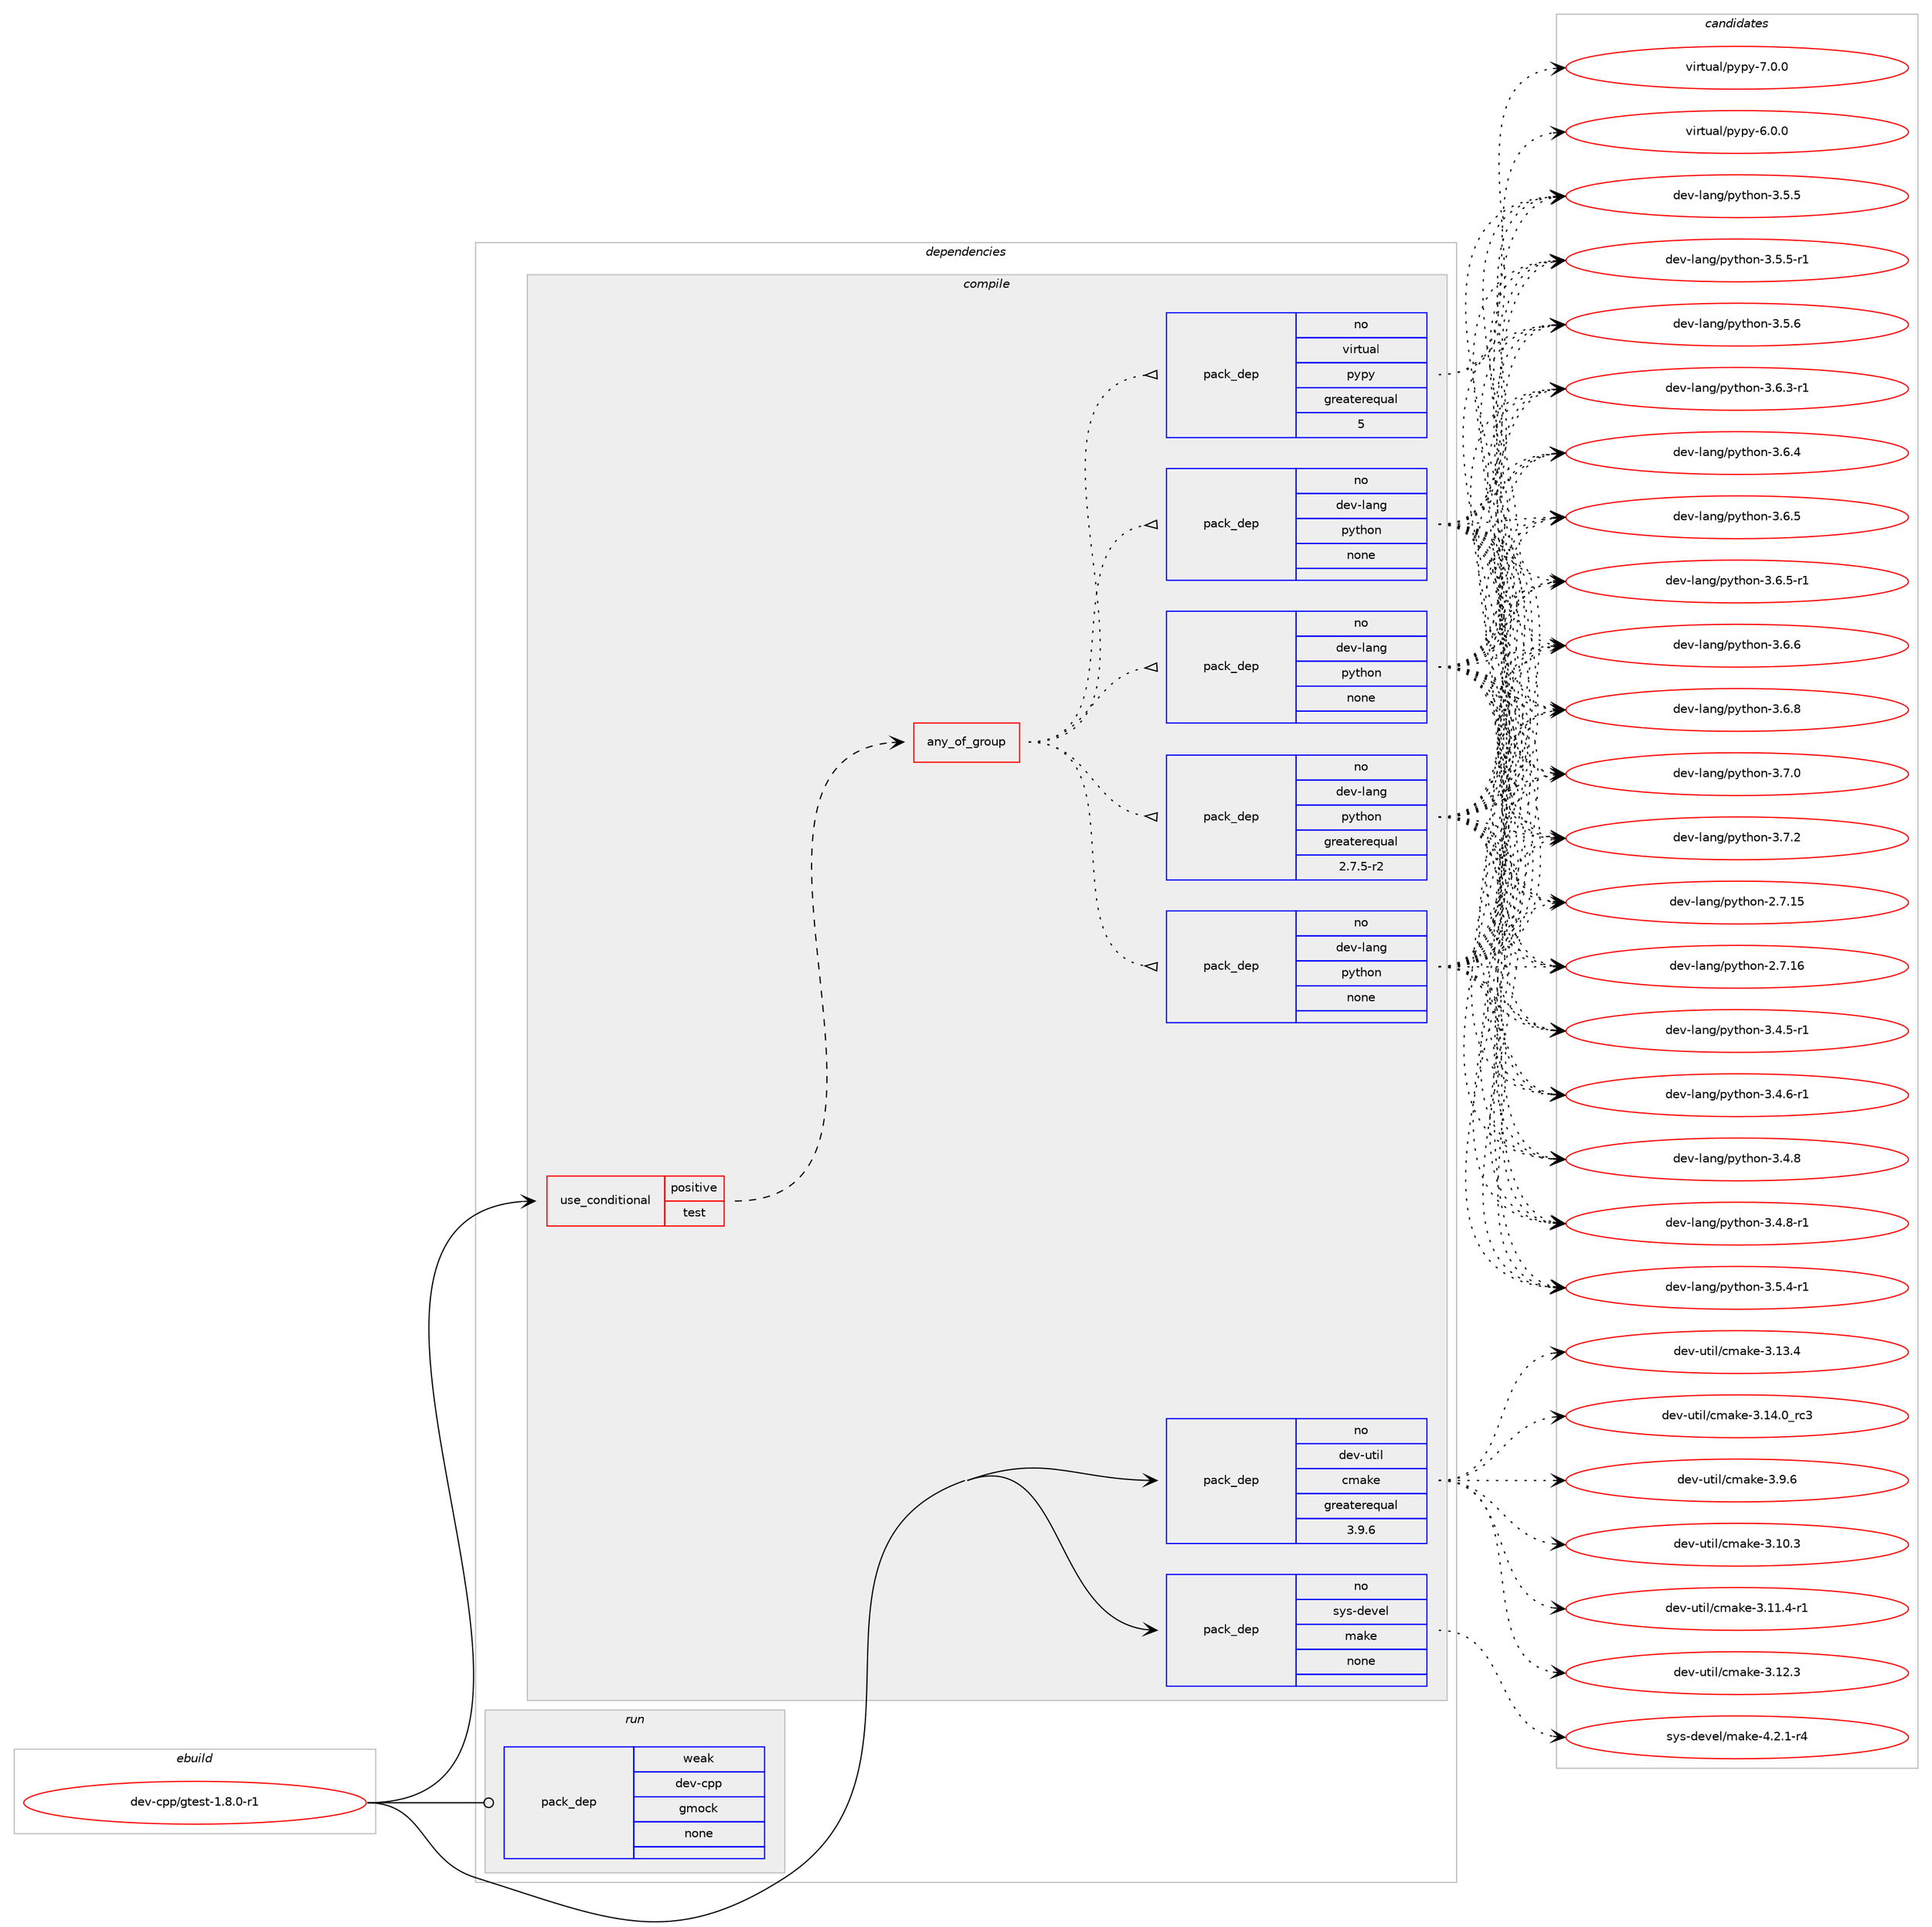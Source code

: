 digraph prolog {

# *************
# Graph options
# *************

newrank=true;
concentrate=true;
compound=true;
graph [rankdir=LR,fontname=Helvetica,fontsize=10,ranksep=1.5];#, ranksep=2.5, nodesep=0.2];
edge  [arrowhead=vee];
node  [fontname=Helvetica,fontsize=10];

# **********
# The ebuild
# **********

subgraph cluster_leftcol {
color=gray;
rank=same;
label=<<i>ebuild</i>>;
id [label="dev-cpp/gtest-1.8.0-r1", color=red, width=4, href="../dev-cpp/gtest-1.8.0-r1.svg"];
}

# ****************
# The dependencies
# ****************

subgraph cluster_midcol {
color=gray;
label=<<i>dependencies</i>>;
subgraph cluster_compile {
fillcolor="#eeeeee";
style=filled;
label=<<i>compile</i>>;
subgraph cond356523 {
dependency1317208 [label=<<TABLE BORDER="0" CELLBORDER="1" CELLSPACING="0" CELLPADDING="4"><TR><TD ROWSPAN="3" CELLPADDING="10">use_conditional</TD></TR><TR><TD>positive</TD></TR><TR><TD>test</TD></TR></TABLE>>, shape=none, color=red];
subgraph any20327 {
dependency1317209 [label=<<TABLE BORDER="0" CELLBORDER="1" CELLSPACING="0" CELLPADDING="4"><TR><TD CELLPADDING="10">any_of_group</TD></TR></TABLE>>, shape=none, color=red];subgraph pack939808 {
dependency1317210 [label=<<TABLE BORDER="0" CELLBORDER="1" CELLSPACING="0" CELLPADDING="4" WIDTH="220"><TR><TD ROWSPAN="6" CELLPADDING="30">pack_dep</TD></TR><TR><TD WIDTH="110">no</TD></TR><TR><TD>dev-lang</TD></TR><TR><TD>python</TD></TR><TR><TD>none</TD></TR><TR><TD></TD></TR></TABLE>>, shape=none, color=blue];
}
dependency1317209:e -> dependency1317210:w [weight=20,style="dotted",arrowhead="oinv"];
subgraph pack939809 {
dependency1317211 [label=<<TABLE BORDER="0" CELLBORDER="1" CELLSPACING="0" CELLPADDING="4" WIDTH="220"><TR><TD ROWSPAN="6" CELLPADDING="30">pack_dep</TD></TR><TR><TD WIDTH="110">no</TD></TR><TR><TD>dev-lang</TD></TR><TR><TD>python</TD></TR><TR><TD>none</TD></TR><TR><TD></TD></TR></TABLE>>, shape=none, color=blue];
}
dependency1317209:e -> dependency1317211:w [weight=20,style="dotted",arrowhead="oinv"];
subgraph pack939810 {
dependency1317212 [label=<<TABLE BORDER="0" CELLBORDER="1" CELLSPACING="0" CELLPADDING="4" WIDTH="220"><TR><TD ROWSPAN="6" CELLPADDING="30">pack_dep</TD></TR><TR><TD WIDTH="110">no</TD></TR><TR><TD>dev-lang</TD></TR><TR><TD>python</TD></TR><TR><TD>none</TD></TR><TR><TD></TD></TR></TABLE>>, shape=none, color=blue];
}
dependency1317209:e -> dependency1317212:w [weight=20,style="dotted",arrowhead="oinv"];
subgraph pack939811 {
dependency1317213 [label=<<TABLE BORDER="0" CELLBORDER="1" CELLSPACING="0" CELLPADDING="4" WIDTH="220"><TR><TD ROWSPAN="6" CELLPADDING="30">pack_dep</TD></TR><TR><TD WIDTH="110">no</TD></TR><TR><TD>dev-lang</TD></TR><TR><TD>python</TD></TR><TR><TD>greaterequal</TD></TR><TR><TD>2.7.5-r2</TD></TR></TABLE>>, shape=none, color=blue];
}
dependency1317209:e -> dependency1317213:w [weight=20,style="dotted",arrowhead="oinv"];
subgraph pack939812 {
dependency1317214 [label=<<TABLE BORDER="0" CELLBORDER="1" CELLSPACING="0" CELLPADDING="4" WIDTH="220"><TR><TD ROWSPAN="6" CELLPADDING="30">pack_dep</TD></TR><TR><TD WIDTH="110">no</TD></TR><TR><TD>virtual</TD></TR><TR><TD>pypy</TD></TR><TR><TD>greaterequal</TD></TR><TR><TD>5</TD></TR></TABLE>>, shape=none, color=blue];
}
dependency1317209:e -> dependency1317214:w [weight=20,style="dotted",arrowhead="oinv"];
}
dependency1317208:e -> dependency1317209:w [weight=20,style="dashed",arrowhead="vee"];
}
id:e -> dependency1317208:w [weight=20,style="solid",arrowhead="vee"];
subgraph pack939813 {
dependency1317215 [label=<<TABLE BORDER="0" CELLBORDER="1" CELLSPACING="0" CELLPADDING="4" WIDTH="220"><TR><TD ROWSPAN="6" CELLPADDING="30">pack_dep</TD></TR><TR><TD WIDTH="110">no</TD></TR><TR><TD>dev-util</TD></TR><TR><TD>cmake</TD></TR><TR><TD>greaterequal</TD></TR><TR><TD>3.9.6</TD></TR></TABLE>>, shape=none, color=blue];
}
id:e -> dependency1317215:w [weight=20,style="solid",arrowhead="vee"];
subgraph pack939814 {
dependency1317216 [label=<<TABLE BORDER="0" CELLBORDER="1" CELLSPACING="0" CELLPADDING="4" WIDTH="220"><TR><TD ROWSPAN="6" CELLPADDING="30">pack_dep</TD></TR><TR><TD WIDTH="110">no</TD></TR><TR><TD>sys-devel</TD></TR><TR><TD>make</TD></TR><TR><TD>none</TD></TR><TR><TD></TD></TR></TABLE>>, shape=none, color=blue];
}
id:e -> dependency1317216:w [weight=20,style="solid",arrowhead="vee"];
}
subgraph cluster_compileandrun {
fillcolor="#eeeeee";
style=filled;
label=<<i>compile and run</i>>;
}
subgraph cluster_run {
fillcolor="#eeeeee";
style=filled;
label=<<i>run</i>>;
subgraph pack939815 {
dependency1317217 [label=<<TABLE BORDER="0" CELLBORDER="1" CELLSPACING="0" CELLPADDING="4" WIDTH="220"><TR><TD ROWSPAN="6" CELLPADDING="30">pack_dep</TD></TR><TR><TD WIDTH="110">weak</TD></TR><TR><TD>dev-cpp</TD></TR><TR><TD>gmock</TD></TR><TR><TD>none</TD></TR><TR><TD></TD></TR></TABLE>>, shape=none, color=blue];
}
id:e -> dependency1317217:w [weight=20,style="solid",arrowhead="odot"];
}
}

# **************
# The candidates
# **************

subgraph cluster_choices {
rank=same;
color=gray;
label=<<i>candidates</i>>;

subgraph choice939808 {
color=black;
nodesep=1;
choice10010111845108971101034711212111610411111045504655464953 [label="dev-lang/python-2.7.15", color=red, width=4,href="../dev-lang/python-2.7.15.svg"];
choice10010111845108971101034711212111610411111045504655464954 [label="dev-lang/python-2.7.16", color=red, width=4,href="../dev-lang/python-2.7.16.svg"];
choice1001011184510897110103471121211161041111104551465246534511449 [label="dev-lang/python-3.4.5-r1", color=red, width=4,href="../dev-lang/python-3.4.5-r1.svg"];
choice1001011184510897110103471121211161041111104551465246544511449 [label="dev-lang/python-3.4.6-r1", color=red, width=4,href="../dev-lang/python-3.4.6-r1.svg"];
choice100101118451089711010347112121116104111110455146524656 [label="dev-lang/python-3.4.8", color=red, width=4,href="../dev-lang/python-3.4.8.svg"];
choice1001011184510897110103471121211161041111104551465246564511449 [label="dev-lang/python-3.4.8-r1", color=red, width=4,href="../dev-lang/python-3.4.8-r1.svg"];
choice1001011184510897110103471121211161041111104551465346524511449 [label="dev-lang/python-3.5.4-r1", color=red, width=4,href="../dev-lang/python-3.5.4-r1.svg"];
choice100101118451089711010347112121116104111110455146534653 [label="dev-lang/python-3.5.5", color=red, width=4,href="../dev-lang/python-3.5.5.svg"];
choice1001011184510897110103471121211161041111104551465346534511449 [label="dev-lang/python-3.5.5-r1", color=red, width=4,href="../dev-lang/python-3.5.5-r1.svg"];
choice100101118451089711010347112121116104111110455146534654 [label="dev-lang/python-3.5.6", color=red, width=4,href="../dev-lang/python-3.5.6.svg"];
choice1001011184510897110103471121211161041111104551465446514511449 [label="dev-lang/python-3.6.3-r1", color=red, width=4,href="../dev-lang/python-3.6.3-r1.svg"];
choice100101118451089711010347112121116104111110455146544652 [label="dev-lang/python-3.6.4", color=red, width=4,href="../dev-lang/python-3.6.4.svg"];
choice100101118451089711010347112121116104111110455146544653 [label="dev-lang/python-3.6.5", color=red, width=4,href="../dev-lang/python-3.6.5.svg"];
choice1001011184510897110103471121211161041111104551465446534511449 [label="dev-lang/python-3.6.5-r1", color=red, width=4,href="../dev-lang/python-3.6.5-r1.svg"];
choice100101118451089711010347112121116104111110455146544654 [label="dev-lang/python-3.6.6", color=red, width=4,href="../dev-lang/python-3.6.6.svg"];
choice100101118451089711010347112121116104111110455146544656 [label="dev-lang/python-3.6.8", color=red, width=4,href="../dev-lang/python-3.6.8.svg"];
choice100101118451089711010347112121116104111110455146554648 [label="dev-lang/python-3.7.0", color=red, width=4,href="../dev-lang/python-3.7.0.svg"];
choice100101118451089711010347112121116104111110455146554650 [label="dev-lang/python-3.7.2", color=red, width=4,href="../dev-lang/python-3.7.2.svg"];
dependency1317210:e -> choice10010111845108971101034711212111610411111045504655464953:w [style=dotted,weight="100"];
dependency1317210:e -> choice10010111845108971101034711212111610411111045504655464954:w [style=dotted,weight="100"];
dependency1317210:e -> choice1001011184510897110103471121211161041111104551465246534511449:w [style=dotted,weight="100"];
dependency1317210:e -> choice1001011184510897110103471121211161041111104551465246544511449:w [style=dotted,weight="100"];
dependency1317210:e -> choice100101118451089711010347112121116104111110455146524656:w [style=dotted,weight="100"];
dependency1317210:e -> choice1001011184510897110103471121211161041111104551465246564511449:w [style=dotted,weight="100"];
dependency1317210:e -> choice1001011184510897110103471121211161041111104551465346524511449:w [style=dotted,weight="100"];
dependency1317210:e -> choice100101118451089711010347112121116104111110455146534653:w [style=dotted,weight="100"];
dependency1317210:e -> choice1001011184510897110103471121211161041111104551465346534511449:w [style=dotted,weight="100"];
dependency1317210:e -> choice100101118451089711010347112121116104111110455146534654:w [style=dotted,weight="100"];
dependency1317210:e -> choice1001011184510897110103471121211161041111104551465446514511449:w [style=dotted,weight="100"];
dependency1317210:e -> choice100101118451089711010347112121116104111110455146544652:w [style=dotted,weight="100"];
dependency1317210:e -> choice100101118451089711010347112121116104111110455146544653:w [style=dotted,weight="100"];
dependency1317210:e -> choice1001011184510897110103471121211161041111104551465446534511449:w [style=dotted,weight="100"];
dependency1317210:e -> choice100101118451089711010347112121116104111110455146544654:w [style=dotted,weight="100"];
dependency1317210:e -> choice100101118451089711010347112121116104111110455146544656:w [style=dotted,weight="100"];
dependency1317210:e -> choice100101118451089711010347112121116104111110455146554648:w [style=dotted,weight="100"];
dependency1317210:e -> choice100101118451089711010347112121116104111110455146554650:w [style=dotted,weight="100"];
}
subgraph choice939809 {
color=black;
nodesep=1;
choice10010111845108971101034711212111610411111045504655464953 [label="dev-lang/python-2.7.15", color=red, width=4,href="../dev-lang/python-2.7.15.svg"];
choice10010111845108971101034711212111610411111045504655464954 [label="dev-lang/python-2.7.16", color=red, width=4,href="../dev-lang/python-2.7.16.svg"];
choice1001011184510897110103471121211161041111104551465246534511449 [label="dev-lang/python-3.4.5-r1", color=red, width=4,href="../dev-lang/python-3.4.5-r1.svg"];
choice1001011184510897110103471121211161041111104551465246544511449 [label="dev-lang/python-3.4.6-r1", color=red, width=4,href="../dev-lang/python-3.4.6-r1.svg"];
choice100101118451089711010347112121116104111110455146524656 [label="dev-lang/python-3.4.8", color=red, width=4,href="../dev-lang/python-3.4.8.svg"];
choice1001011184510897110103471121211161041111104551465246564511449 [label="dev-lang/python-3.4.8-r1", color=red, width=4,href="../dev-lang/python-3.4.8-r1.svg"];
choice1001011184510897110103471121211161041111104551465346524511449 [label="dev-lang/python-3.5.4-r1", color=red, width=4,href="../dev-lang/python-3.5.4-r1.svg"];
choice100101118451089711010347112121116104111110455146534653 [label="dev-lang/python-3.5.5", color=red, width=4,href="../dev-lang/python-3.5.5.svg"];
choice1001011184510897110103471121211161041111104551465346534511449 [label="dev-lang/python-3.5.5-r1", color=red, width=4,href="../dev-lang/python-3.5.5-r1.svg"];
choice100101118451089711010347112121116104111110455146534654 [label="dev-lang/python-3.5.6", color=red, width=4,href="../dev-lang/python-3.5.6.svg"];
choice1001011184510897110103471121211161041111104551465446514511449 [label="dev-lang/python-3.6.3-r1", color=red, width=4,href="../dev-lang/python-3.6.3-r1.svg"];
choice100101118451089711010347112121116104111110455146544652 [label="dev-lang/python-3.6.4", color=red, width=4,href="../dev-lang/python-3.6.4.svg"];
choice100101118451089711010347112121116104111110455146544653 [label="dev-lang/python-3.6.5", color=red, width=4,href="../dev-lang/python-3.6.5.svg"];
choice1001011184510897110103471121211161041111104551465446534511449 [label="dev-lang/python-3.6.5-r1", color=red, width=4,href="../dev-lang/python-3.6.5-r1.svg"];
choice100101118451089711010347112121116104111110455146544654 [label="dev-lang/python-3.6.6", color=red, width=4,href="../dev-lang/python-3.6.6.svg"];
choice100101118451089711010347112121116104111110455146544656 [label="dev-lang/python-3.6.8", color=red, width=4,href="../dev-lang/python-3.6.8.svg"];
choice100101118451089711010347112121116104111110455146554648 [label="dev-lang/python-3.7.0", color=red, width=4,href="../dev-lang/python-3.7.0.svg"];
choice100101118451089711010347112121116104111110455146554650 [label="dev-lang/python-3.7.2", color=red, width=4,href="../dev-lang/python-3.7.2.svg"];
dependency1317211:e -> choice10010111845108971101034711212111610411111045504655464953:w [style=dotted,weight="100"];
dependency1317211:e -> choice10010111845108971101034711212111610411111045504655464954:w [style=dotted,weight="100"];
dependency1317211:e -> choice1001011184510897110103471121211161041111104551465246534511449:w [style=dotted,weight="100"];
dependency1317211:e -> choice1001011184510897110103471121211161041111104551465246544511449:w [style=dotted,weight="100"];
dependency1317211:e -> choice100101118451089711010347112121116104111110455146524656:w [style=dotted,weight="100"];
dependency1317211:e -> choice1001011184510897110103471121211161041111104551465246564511449:w [style=dotted,weight="100"];
dependency1317211:e -> choice1001011184510897110103471121211161041111104551465346524511449:w [style=dotted,weight="100"];
dependency1317211:e -> choice100101118451089711010347112121116104111110455146534653:w [style=dotted,weight="100"];
dependency1317211:e -> choice1001011184510897110103471121211161041111104551465346534511449:w [style=dotted,weight="100"];
dependency1317211:e -> choice100101118451089711010347112121116104111110455146534654:w [style=dotted,weight="100"];
dependency1317211:e -> choice1001011184510897110103471121211161041111104551465446514511449:w [style=dotted,weight="100"];
dependency1317211:e -> choice100101118451089711010347112121116104111110455146544652:w [style=dotted,weight="100"];
dependency1317211:e -> choice100101118451089711010347112121116104111110455146544653:w [style=dotted,weight="100"];
dependency1317211:e -> choice1001011184510897110103471121211161041111104551465446534511449:w [style=dotted,weight="100"];
dependency1317211:e -> choice100101118451089711010347112121116104111110455146544654:w [style=dotted,weight="100"];
dependency1317211:e -> choice100101118451089711010347112121116104111110455146544656:w [style=dotted,weight="100"];
dependency1317211:e -> choice100101118451089711010347112121116104111110455146554648:w [style=dotted,weight="100"];
dependency1317211:e -> choice100101118451089711010347112121116104111110455146554650:w [style=dotted,weight="100"];
}
subgraph choice939810 {
color=black;
nodesep=1;
choice10010111845108971101034711212111610411111045504655464953 [label="dev-lang/python-2.7.15", color=red, width=4,href="../dev-lang/python-2.7.15.svg"];
choice10010111845108971101034711212111610411111045504655464954 [label="dev-lang/python-2.7.16", color=red, width=4,href="../dev-lang/python-2.7.16.svg"];
choice1001011184510897110103471121211161041111104551465246534511449 [label="dev-lang/python-3.4.5-r1", color=red, width=4,href="../dev-lang/python-3.4.5-r1.svg"];
choice1001011184510897110103471121211161041111104551465246544511449 [label="dev-lang/python-3.4.6-r1", color=red, width=4,href="../dev-lang/python-3.4.6-r1.svg"];
choice100101118451089711010347112121116104111110455146524656 [label="dev-lang/python-3.4.8", color=red, width=4,href="../dev-lang/python-3.4.8.svg"];
choice1001011184510897110103471121211161041111104551465246564511449 [label="dev-lang/python-3.4.8-r1", color=red, width=4,href="../dev-lang/python-3.4.8-r1.svg"];
choice1001011184510897110103471121211161041111104551465346524511449 [label="dev-lang/python-3.5.4-r1", color=red, width=4,href="../dev-lang/python-3.5.4-r1.svg"];
choice100101118451089711010347112121116104111110455146534653 [label="dev-lang/python-3.5.5", color=red, width=4,href="../dev-lang/python-3.5.5.svg"];
choice1001011184510897110103471121211161041111104551465346534511449 [label="dev-lang/python-3.5.5-r1", color=red, width=4,href="../dev-lang/python-3.5.5-r1.svg"];
choice100101118451089711010347112121116104111110455146534654 [label="dev-lang/python-3.5.6", color=red, width=4,href="../dev-lang/python-3.5.6.svg"];
choice1001011184510897110103471121211161041111104551465446514511449 [label="dev-lang/python-3.6.3-r1", color=red, width=4,href="../dev-lang/python-3.6.3-r1.svg"];
choice100101118451089711010347112121116104111110455146544652 [label="dev-lang/python-3.6.4", color=red, width=4,href="../dev-lang/python-3.6.4.svg"];
choice100101118451089711010347112121116104111110455146544653 [label="dev-lang/python-3.6.5", color=red, width=4,href="../dev-lang/python-3.6.5.svg"];
choice1001011184510897110103471121211161041111104551465446534511449 [label="dev-lang/python-3.6.5-r1", color=red, width=4,href="../dev-lang/python-3.6.5-r1.svg"];
choice100101118451089711010347112121116104111110455146544654 [label="dev-lang/python-3.6.6", color=red, width=4,href="../dev-lang/python-3.6.6.svg"];
choice100101118451089711010347112121116104111110455146544656 [label="dev-lang/python-3.6.8", color=red, width=4,href="../dev-lang/python-3.6.8.svg"];
choice100101118451089711010347112121116104111110455146554648 [label="dev-lang/python-3.7.0", color=red, width=4,href="../dev-lang/python-3.7.0.svg"];
choice100101118451089711010347112121116104111110455146554650 [label="dev-lang/python-3.7.2", color=red, width=4,href="../dev-lang/python-3.7.2.svg"];
dependency1317212:e -> choice10010111845108971101034711212111610411111045504655464953:w [style=dotted,weight="100"];
dependency1317212:e -> choice10010111845108971101034711212111610411111045504655464954:w [style=dotted,weight="100"];
dependency1317212:e -> choice1001011184510897110103471121211161041111104551465246534511449:w [style=dotted,weight="100"];
dependency1317212:e -> choice1001011184510897110103471121211161041111104551465246544511449:w [style=dotted,weight="100"];
dependency1317212:e -> choice100101118451089711010347112121116104111110455146524656:w [style=dotted,weight="100"];
dependency1317212:e -> choice1001011184510897110103471121211161041111104551465246564511449:w [style=dotted,weight="100"];
dependency1317212:e -> choice1001011184510897110103471121211161041111104551465346524511449:w [style=dotted,weight="100"];
dependency1317212:e -> choice100101118451089711010347112121116104111110455146534653:w [style=dotted,weight="100"];
dependency1317212:e -> choice1001011184510897110103471121211161041111104551465346534511449:w [style=dotted,weight="100"];
dependency1317212:e -> choice100101118451089711010347112121116104111110455146534654:w [style=dotted,weight="100"];
dependency1317212:e -> choice1001011184510897110103471121211161041111104551465446514511449:w [style=dotted,weight="100"];
dependency1317212:e -> choice100101118451089711010347112121116104111110455146544652:w [style=dotted,weight="100"];
dependency1317212:e -> choice100101118451089711010347112121116104111110455146544653:w [style=dotted,weight="100"];
dependency1317212:e -> choice1001011184510897110103471121211161041111104551465446534511449:w [style=dotted,weight="100"];
dependency1317212:e -> choice100101118451089711010347112121116104111110455146544654:w [style=dotted,weight="100"];
dependency1317212:e -> choice100101118451089711010347112121116104111110455146544656:w [style=dotted,weight="100"];
dependency1317212:e -> choice100101118451089711010347112121116104111110455146554648:w [style=dotted,weight="100"];
dependency1317212:e -> choice100101118451089711010347112121116104111110455146554650:w [style=dotted,weight="100"];
}
subgraph choice939811 {
color=black;
nodesep=1;
choice10010111845108971101034711212111610411111045504655464953 [label="dev-lang/python-2.7.15", color=red, width=4,href="../dev-lang/python-2.7.15.svg"];
choice10010111845108971101034711212111610411111045504655464954 [label="dev-lang/python-2.7.16", color=red, width=4,href="../dev-lang/python-2.7.16.svg"];
choice1001011184510897110103471121211161041111104551465246534511449 [label="dev-lang/python-3.4.5-r1", color=red, width=4,href="../dev-lang/python-3.4.5-r1.svg"];
choice1001011184510897110103471121211161041111104551465246544511449 [label="dev-lang/python-3.4.6-r1", color=red, width=4,href="../dev-lang/python-3.4.6-r1.svg"];
choice100101118451089711010347112121116104111110455146524656 [label="dev-lang/python-3.4.8", color=red, width=4,href="../dev-lang/python-3.4.8.svg"];
choice1001011184510897110103471121211161041111104551465246564511449 [label="dev-lang/python-3.4.8-r1", color=red, width=4,href="../dev-lang/python-3.4.8-r1.svg"];
choice1001011184510897110103471121211161041111104551465346524511449 [label="dev-lang/python-3.5.4-r1", color=red, width=4,href="../dev-lang/python-3.5.4-r1.svg"];
choice100101118451089711010347112121116104111110455146534653 [label="dev-lang/python-3.5.5", color=red, width=4,href="../dev-lang/python-3.5.5.svg"];
choice1001011184510897110103471121211161041111104551465346534511449 [label="dev-lang/python-3.5.5-r1", color=red, width=4,href="../dev-lang/python-3.5.5-r1.svg"];
choice100101118451089711010347112121116104111110455146534654 [label="dev-lang/python-3.5.6", color=red, width=4,href="../dev-lang/python-3.5.6.svg"];
choice1001011184510897110103471121211161041111104551465446514511449 [label="dev-lang/python-3.6.3-r1", color=red, width=4,href="../dev-lang/python-3.6.3-r1.svg"];
choice100101118451089711010347112121116104111110455146544652 [label="dev-lang/python-3.6.4", color=red, width=4,href="../dev-lang/python-3.6.4.svg"];
choice100101118451089711010347112121116104111110455146544653 [label="dev-lang/python-3.6.5", color=red, width=4,href="../dev-lang/python-3.6.5.svg"];
choice1001011184510897110103471121211161041111104551465446534511449 [label="dev-lang/python-3.6.5-r1", color=red, width=4,href="../dev-lang/python-3.6.5-r1.svg"];
choice100101118451089711010347112121116104111110455146544654 [label="dev-lang/python-3.6.6", color=red, width=4,href="../dev-lang/python-3.6.6.svg"];
choice100101118451089711010347112121116104111110455146544656 [label="dev-lang/python-3.6.8", color=red, width=4,href="../dev-lang/python-3.6.8.svg"];
choice100101118451089711010347112121116104111110455146554648 [label="dev-lang/python-3.7.0", color=red, width=4,href="../dev-lang/python-3.7.0.svg"];
choice100101118451089711010347112121116104111110455146554650 [label="dev-lang/python-3.7.2", color=red, width=4,href="../dev-lang/python-3.7.2.svg"];
dependency1317213:e -> choice10010111845108971101034711212111610411111045504655464953:w [style=dotted,weight="100"];
dependency1317213:e -> choice10010111845108971101034711212111610411111045504655464954:w [style=dotted,weight="100"];
dependency1317213:e -> choice1001011184510897110103471121211161041111104551465246534511449:w [style=dotted,weight="100"];
dependency1317213:e -> choice1001011184510897110103471121211161041111104551465246544511449:w [style=dotted,weight="100"];
dependency1317213:e -> choice100101118451089711010347112121116104111110455146524656:w [style=dotted,weight="100"];
dependency1317213:e -> choice1001011184510897110103471121211161041111104551465246564511449:w [style=dotted,weight="100"];
dependency1317213:e -> choice1001011184510897110103471121211161041111104551465346524511449:w [style=dotted,weight="100"];
dependency1317213:e -> choice100101118451089711010347112121116104111110455146534653:w [style=dotted,weight="100"];
dependency1317213:e -> choice1001011184510897110103471121211161041111104551465346534511449:w [style=dotted,weight="100"];
dependency1317213:e -> choice100101118451089711010347112121116104111110455146534654:w [style=dotted,weight="100"];
dependency1317213:e -> choice1001011184510897110103471121211161041111104551465446514511449:w [style=dotted,weight="100"];
dependency1317213:e -> choice100101118451089711010347112121116104111110455146544652:w [style=dotted,weight="100"];
dependency1317213:e -> choice100101118451089711010347112121116104111110455146544653:w [style=dotted,weight="100"];
dependency1317213:e -> choice1001011184510897110103471121211161041111104551465446534511449:w [style=dotted,weight="100"];
dependency1317213:e -> choice100101118451089711010347112121116104111110455146544654:w [style=dotted,weight="100"];
dependency1317213:e -> choice100101118451089711010347112121116104111110455146544656:w [style=dotted,weight="100"];
dependency1317213:e -> choice100101118451089711010347112121116104111110455146554648:w [style=dotted,weight="100"];
dependency1317213:e -> choice100101118451089711010347112121116104111110455146554650:w [style=dotted,weight="100"];
}
subgraph choice939812 {
color=black;
nodesep=1;
choice1181051141161179710847112121112121455446484648 [label="virtual/pypy-6.0.0", color=red, width=4,href="../virtual/pypy-6.0.0.svg"];
choice1181051141161179710847112121112121455546484648 [label="virtual/pypy-7.0.0", color=red, width=4,href="../virtual/pypy-7.0.0.svg"];
dependency1317214:e -> choice1181051141161179710847112121112121455446484648:w [style=dotted,weight="100"];
dependency1317214:e -> choice1181051141161179710847112121112121455546484648:w [style=dotted,weight="100"];
}
subgraph choice939813 {
color=black;
nodesep=1;
choice1001011184511711610510847991099710710145514649484651 [label="dev-util/cmake-3.10.3", color=red, width=4,href="../dev-util/cmake-3.10.3.svg"];
choice10010111845117116105108479910997107101455146494946524511449 [label="dev-util/cmake-3.11.4-r1", color=red, width=4,href="../dev-util/cmake-3.11.4-r1.svg"];
choice1001011184511711610510847991099710710145514649504651 [label="dev-util/cmake-3.12.3", color=red, width=4,href="../dev-util/cmake-3.12.3.svg"];
choice1001011184511711610510847991099710710145514649514652 [label="dev-util/cmake-3.13.4", color=red, width=4,href="../dev-util/cmake-3.13.4.svg"];
choice1001011184511711610510847991099710710145514649524648951149951 [label="dev-util/cmake-3.14.0_rc3", color=red, width=4,href="../dev-util/cmake-3.14.0_rc3.svg"];
choice10010111845117116105108479910997107101455146574654 [label="dev-util/cmake-3.9.6", color=red, width=4,href="../dev-util/cmake-3.9.6.svg"];
dependency1317215:e -> choice1001011184511711610510847991099710710145514649484651:w [style=dotted,weight="100"];
dependency1317215:e -> choice10010111845117116105108479910997107101455146494946524511449:w [style=dotted,weight="100"];
dependency1317215:e -> choice1001011184511711610510847991099710710145514649504651:w [style=dotted,weight="100"];
dependency1317215:e -> choice1001011184511711610510847991099710710145514649514652:w [style=dotted,weight="100"];
dependency1317215:e -> choice1001011184511711610510847991099710710145514649524648951149951:w [style=dotted,weight="100"];
dependency1317215:e -> choice10010111845117116105108479910997107101455146574654:w [style=dotted,weight="100"];
}
subgraph choice939814 {
color=black;
nodesep=1;
choice1151211154510010111810110847109971071014552465046494511452 [label="sys-devel/make-4.2.1-r4", color=red, width=4,href="../sys-devel/make-4.2.1-r4.svg"];
dependency1317216:e -> choice1151211154510010111810110847109971071014552465046494511452:w [style=dotted,weight="100"];
}
subgraph choice939815 {
color=black;
nodesep=1;
}
}

}
